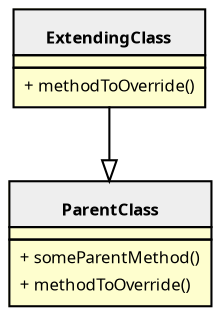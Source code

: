 digraph {
  graph [name="G" overlap="false"]
  node [fontname="Verdana" fontsize=8 shape="none" margin=0 fillcolor="#FEFECE" style="filled"]
  edge [fontname="Verdana" fontsize=8]
  "FixtureFive\\ParentClass" [shape="none" label=<
<table cellspacing="0" border="0" cellborder="1">
    <tr><td bgcolor="#eeeeee"><b><br/>ParentClass</b></td></tr>
    <tr><td></td></tr>
    <tr><td><table border="0" cellspacing="0" cellpadding="2">
<tr><td align="left">+ someParentMethod()</td></tr>
<tr><td align="left">+ methodToOverride()</td></tr>
</table></td></tr>
</table>>]
  "FixtureFive\\ExtendingClass" [shape="none" label=<
<table cellspacing="0" border="0" cellborder="1">
    <tr><td bgcolor="#eeeeee"><b><br/>ExtendingClass</b></td></tr>
    <tr><td></td></tr>
    <tr><td><table border="0" cellspacing="0" cellpadding="2">
<tr><td align="left">+ methodToOverride()</td></tr>
</table></td></tr>
</table>>]
  "FixtureFive\\ExtendingClass" -> "FixtureFive\\ParentClass" [arrowhead="empty" style="filled"]
}
